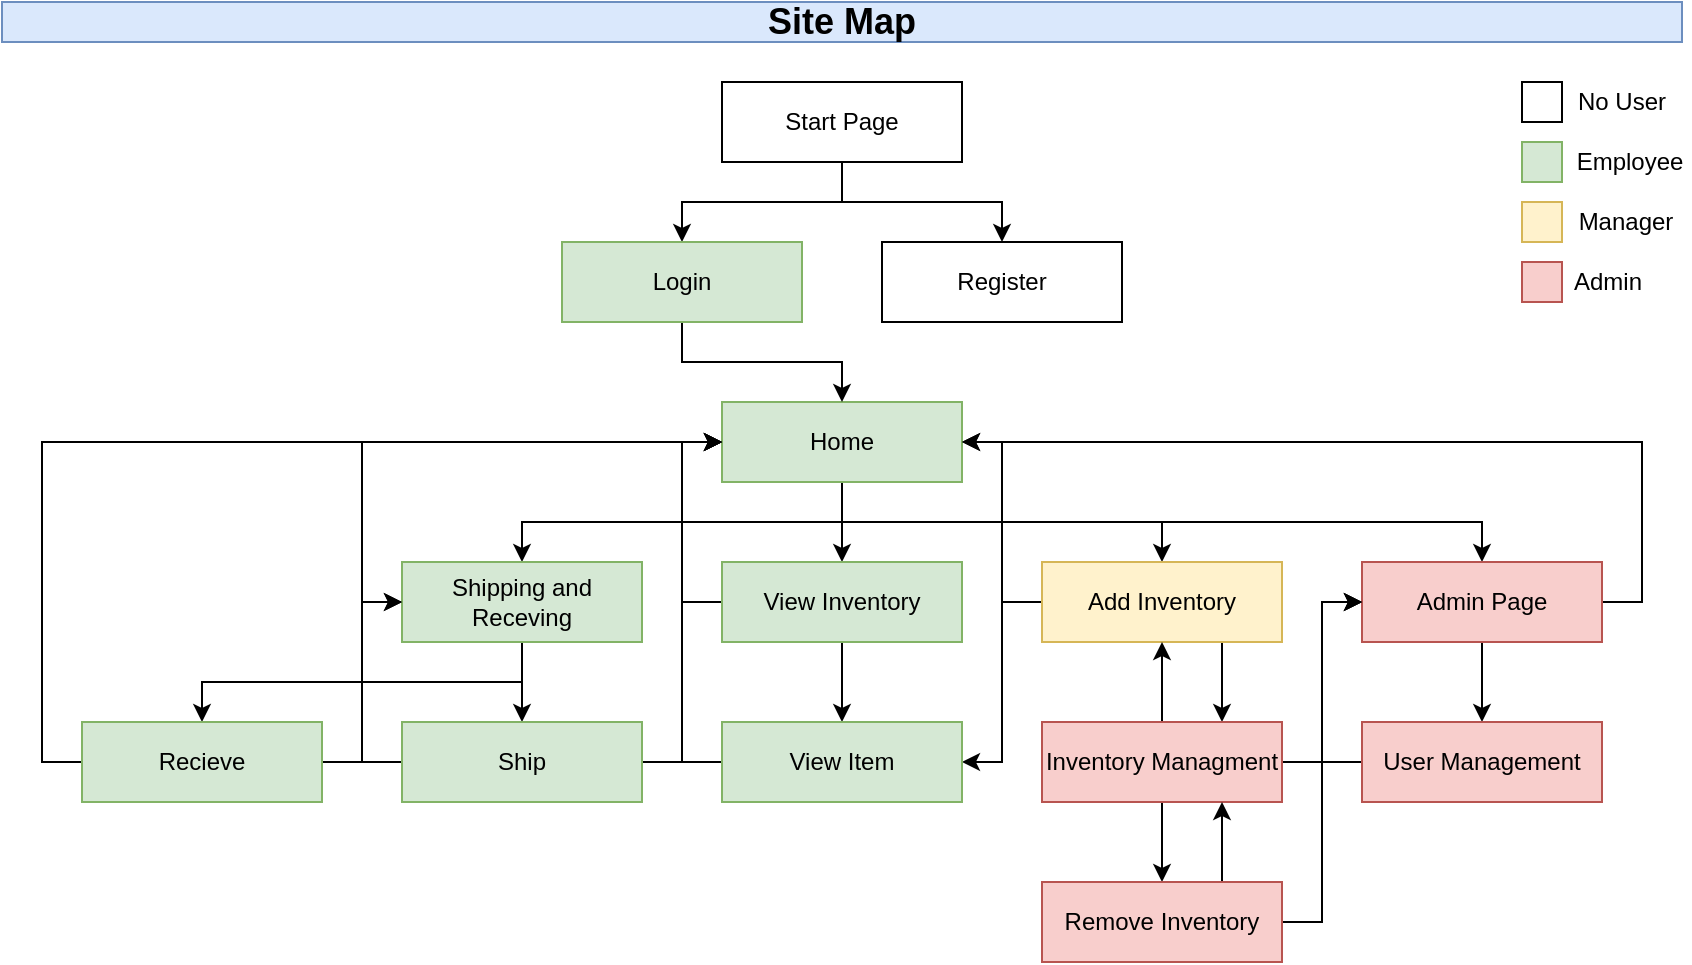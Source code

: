 <mxfile version="14.5.1" type="device"><diagram id="Dg-4T4WTRIKG3oqZpRUS" name="Page-1"><mxGraphModel dx="1489" dy="1210" grid="1" gridSize="10" guides="1" tooltips="1" connect="1" arrows="1" fold="1" page="0" pageScale="1" pageWidth="850" pageHeight="1100" math="0" shadow="0"><root><mxCell id="0"/><mxCell id="1" parent="0"/><mxCell id="I87xay16c32hR5RBXlj1-6" style="edgeStyle=orthogonalEdgeStyle;rounded=0;orthogonalLoop=1;jettySize=auto;html=1;exitX=0.5;exitY=1;exitDx=0;exitDy=0;entryX=0.5;entryY=0;entryDx=0;entryDy=0;" parent="1" source="I87xay16c32hR5RBXlj1-1" target="I87xay16c32hR5RBXlj1-3" edge="1"><mxGeometry relative="1" as="geometry"/></mxCell><mxCell id="I87xay16c32hR5RBXlj1-15" style="edgeStyle=orthogonalEdgeStyle;rounded=0;orthogonalLoop=1;jettySize=auto;html=1;exitX=0.5;exitY=1;exitDx=0;exitDy=0;" parent="1" source="I87xay16c32hR5RBXlj1-1" target="I87xay16c32hR5RBXlj1-14" edge="1"><mxGeometry relative="1" as="geometry"/></mxCell><mxCell id="I87xay16c32hR5RBXlj1-1" value="Start Page" style="rounded=0;whiteSpace=wrap;html=1;" parent="1" vertex="1"><mxGeometry x="40" y="40" width="120" height="40" as="geometry"/></mxCell><mxCell id="I87xay16c32hR5RBXlj1-11" style="edgeStyle=orthogonalEdgeStyle;rounded=0;orthogonalLoop=1;jettySize=auto;html=1;exitX=0.5;exitY=1;exitDx=0;exitDy=0;entryX=0.5;entryY=0;entryDx=0;entryDy=0;" parent="1" source="I87xay16c32hR5RBXlj1-2" target="I87xay16c32hR5RBXlj1-8" edge="1"><mxGeometry relative="1" as="geometry"/></mxCell><mxCell id="I87xay16c32hR5RBXlj1-12" style="edgeStyle=orthogonalEdgeStyle;rounded=0;orthogonalLoop=1;jettySize=auto;html=1;exitX=0.5;exitY=1;exitDx=0;exitDy=0;" parent="1" source="I87xay16c32hR5RBXlj1-2" target="I87xay16c32hR5RBXlj1-9" edge="1"><mxGeometry relative="1" as="geometry"/></mxCell><mxCell id="I87xay16c32hR5RBXlj1-13" style="edgeStyle=orthogonalEdgeStyle;rounded=0;orthogonalLoop=1;jettySize=auto;html=1;exitX=0.5;exitY=1;exitDx=0;exitDy=0;" parent="1" source="I87xay16c32hR5RBXlj1-2" target="I87xay16c32hR5RBXlj1-10" edge="1"><mxGeometry relative="1" as="geometry"/></mxCell><mxCell id="UCkNUudK7l_zZz3mKTf9-2" style="edgeStyle=orthogonalEdgeStyle;rounded=0;orthogonalLoop=1;jettySize=auto;html=1;exitX=0.5;exitY=1;exitDx=0;exitDy=0;" edge="1" parent="1" source="I87xay16c32hR5RBXlj1-2" target="UCkNUudK7l_zZz3mKTf9-1"><mxGeometry relative="1" as="geometry"/></mxCell><mxCell id="I87xay16c32hR5RBXlj1-2" value="Home" style="rounded=0;whiteSpace=wrap;html=1;fillColor=#d5e8d4;strokeColor=#82b366;" parent="1" vertex="1"><mxGeometry x="40" y="200" width="120" height="40" as="geometry"/></mxCell><mxCell id="I87xay16c32hR5RBXlj1-3" value="Register" style="rounded=0;whiteSpace=wrap;html=1;" parent="1" vertex="1"><mxGeometry x="120" y="120" width="120" height="40" as="geometry"/></mxCell><mxCell id="I87xay16c32hR5RBXlj1-17" style="edgeStyle=orthogonalEdgeStyle;rounded=0;orthogonalLoop=1;jettySize=auto;html=1;exitX=0;exitY=0.5;exitDx=0;exitDy=0;entryX=0;entryY=0.5;entryDx=0;entryDy=0;" parent="1" source="I87xay16c32hR5RBXlj1-8" target="I87xay16c32hR5RBXlj1-2" edge="1"><mxGeometry relative="1" as="geometry"/></mxCell><mxCell id="I87xay16c32hR5RBXlj1-19" style="edgeStyle=orthogonalEdgeStyle;rounded=0;orthogonalLoop=1;jettySize=auto;html=1;exitX=0.5;exitY=1;exitDx=0;exitDy=0;" parent="1" source="I87xay16c32hR5RBXlj1-8" target="I87xay16c32hR5RBXlj1-18" edge="1"><mxGeometry relative="1" as="geometry"/></mxCell><mxCell id="I87xay16c32hR5RBXlj1-8" value="View Inventory" style="rounded=0;whiteSpace=wrap;html=1;fillColor=#d5e8d4;strokeColor=#82b366;" parent="1" vertex="1"><mxGeometry x="40" y="280" width="120" height="40" as="geometry"/></mxCell><mxCell id="I87xay16c32hR5RBXlj1-20" style="edgeStyle=orthogonalEdgeStyle;rounded=0;orthogonalLoop=1;jettySize=auto;html=1;exitX=0;exitY=0.5;exitDx=0;exitDy=0;entryX=1;entryY=0.5;entryDx=0;entryDy=0;" parent="1" source="I87xay16c32hR5RBXlj1-9" target="I87xay16c32hR5RBXlj1-18" edge="1"><mxGeometry relative="1" as="geometry"/></mxCell><mxCell id="UCkNUudK7l_zZz3mKTf9-25" style="edgeStyle=orthogonalEdgeStyle;rounded=0;orthogonalLoop=1;jettySize=auto;html=1;exitX=0.75;exitY=1;exitDx=0;exitDy=0;entryX=0.75;entryY=0;entryDx=0;entryDy=0;" edge="1" parent="1" source="I87xay16c32hR5RBXlj1-9" target="UCkNUudK7l_zZz3mKTf9-13"><mxGeometry relative="1" as="geometry"/></mxCell><mxCell id="UCkNUudK7l_zZz3mKTf9-26" style="edgeStyle=orthogonalEdgeStyle;rounded=0;orthogonalLoop=1;jettySize=auto;html=1;exitX=0;exitY=0.5;exitDx=0;exitDy=0;entryX=1;entryY=0.5;entryDx=0;entryDy=0;" edge="1" parent="1" source="I87xay16c32hR5RBXlj1-9" target="I87xay16c32hR5RBXlj1-2"><mxGeometry relative="1" as="geometry"/></mxCell><mxCell id="I87xay16c32hR5RBXlj1-9" value="Add Inventory" style="rounded=0;whiteSpace=wrap;html=1;fillColor=#fff2cc;strokeColor=#d6b656;" parent="1" vertex="1"><mxGeometry x="200" y="280" width="120" height="40" as="geometry"/></mxCell><mxCell id="I87xay16c32hR5RBXlj1-27" style="edgeStyle=orthogonalEdgeStyle;rounded=0;orthogonalLoop=1;jettySize=auto;html=1;exitX=0.5;exitY=1;exitDx=0;exitDy=0;" parent="1" source="I87xay16c32hR5RBXlj1-10" target="I87xay16c32hR5RBXlj1-26" edge="1"><mxGeometry relative="1" as="geometry"/></mxCell><mxCell id="UCkNUudK7l_zZz3mKTf9-27" style="edgeStyle=orthogonalEdgeStyle;rounded=0;orthogonalLoop=1;jettySize=auto;html=1;exitX=1;exitY=0.5;exitDx=0;exitDy=0;entryX=1;entryY=0.5;entryDx=0;entryDy=0;" edge="1" parent="1" source="I87xay16c32hR5RBXlj1-10" target="I87xay16c32hR5RBXlj1-2"><mxGeometry relative="1" as="geometry"/></mxCell><mxCell id="I87xay16c32hR5RBXlj1-10" value="Admin Page" style="rounded=0;whiteSpace=wrap;html=1;fillColor=#f8cecc;strokeColor=#b85450;" parent="1" vertex="1"><mxGeometry x="360" y="280" width="120" height="40" as="geometry"/></mxCell><mxCell id="I87xay16c32hR5RBXlj1-16" style="edgeStyle=orthogonalEdgeStyle;rounded=0;orthogonalLoop=1;jettySize=auto;html=1;exitX=0.5;exitY=1;exitDx=0;exitDy=0;" parent="1" source="I87xay16c32hR5RBXlj1-14" target="I87xay16c32hR5RBXlj1-2" edge="1"><mxGeometry relative="1" as="geometry"/></mxCell><mxCell id="I87xay16c32hR5RBXlj1-14" value="Login" style="rounded=0;whiteSpace=wrap;html=1;fillColor=#d5e8d4;strokeColor=#82b366;" parent="1" vertex="1"><mxGeometry x="-40" y="120" width="120" height="40" as="geometry"/></mxCell><mxCell id="I87xay16c32hR5RBXlj1-21" style="edgeStyle=orthogonalEdgeStyle;rounded=0;orthogonalLoop=1;jettySize=auto;html=1;exitX=0;exitY=0.5;exitDx=0;exitDy=0;entryX=0;entryY=0.5;entryDx=0;entryDy=0;" parent="1" source="I87xay16c32hR5RBXlj1-18" target="I87xay16c32hR5RBXlj1-2" edge="1"><mxGeometry relative="1" as="geometry"/></mxCell><mxCell id="I87xay16c32hR5RBXlj1-18" value="View Item" style="rounded=0;whiteSpace=wrap;html=1;fillColor=#d5e8d4;strokeColor=#82b366;" parent="1" vertex="1"><mxGeometry x="40" y="360" width="120" height="40" as="geometry"/></mxCell><mxCell id="UCkNUudK7l_zZz3mKTf9-28" style="edgeStyle=orthogonalEdgeStyle;rounded=0;orthogonalLoop=1;jettySize=auto;html=1;exitX=0;exitY=0.5;exitDx=0;exitDy=0;entryX=0;entryY=0.5;entryDx=0;entryDy=0;" edge="1" parent="1" source="I87xay16c32hR5RBXlj1-26" target="I87xay16c32hR5RBXlj1-10"><mxGeometry relative="1" as="geometry"/></mxCell><mxCell id="I87xay16c32hR5RBXlj1-26" value="User Management" style="rounded=0;whiteSpace=wrap;html=1;fillColor=#f8cecc;strokeColor=#b85450;" parent="1" vertex="1"><mxGeometry x="360" y="360" width="120" height="40" as="geometry"/></mxCell><mxCell id="I87xay16c32hR5RBXlj1-38" value="Site Map" style="text;html=1;strokeColor=#6c8ebf;fillColor=#dae8fc;align=center;verticalAlign=middle;whiteSpace=wrap;rounded=0;fontSize=18;fontStyle=1" parent="1" vertex="1"><mxGeometry x="-320" width="840" height="20" as="geometry"/></mxCell><mxCell id="I87xay16c32hR5RBXlj1-39" value="" style="rounded=0;whiteSpace=wrap;html=1;fontSize=18;" parent="1" vertex="1"><mxGeometry x="440" y="40" width="20" height="20" as="geometry"/></mxCell><mxCell id="I87xay16c32hR5RBXlj1-40" value="No User" style="text;html=1;strokeColor=none;fillColor=none;align=center;verticalAlign=middle;whiteSpace=wrap;rounded=0;fontSize=12;" parent="1" vertex="1"><mxGeometry x="465" y="40" width="50" height="20" as="geometry"/></mxCell><mxCell id="I87xay16c32hR5RBXlj1-41" value="" style="rounded=0;whiteSpace=wrap;html=1;fontSize=18;fillColor=#d5e8d4;strokeColor=#82b366;" parent="1" vertex="1"><mxGeometry x="440" y="70" width="20" height="20" as="geometry"/></mxCell><mxCell id="I87xay16c32hR5RBXlj1-42" value="Employee" style="text;html=1;strokeColor=none;fillColor=none;align=center;verticalAlign=middle;whiteSpace=wrap;rounded=0;fontSize=12;" parent="1" vertex="1"><mxGeometry x="464" y="70" width="60" height="20" as="geometry"/></mxCell><mxCell id="I87xay16c32hR5RBXlj1-43" value="" style="rounded=0;whiteSpace=wrap;html=1;fontSize=18;fillColor=#fff2cc;strokeColor=#d6b656;" parent="1" vertex="1"><mxGeometry x="440" y="100" width="20" height="20" as="geometry"/></mxCell><mxCell id="I87xay16c32hR5RBXlj1-44" value="Manager" style="text;html=1;strokeColor=none;fillColor=none;align=center;verticalAlign=middle;whiteSpace=wrap;rounded=0;fontSize=12;" parent="1" vertex="1"><mxGeometry x="467" y="100" width="50" height="20" as="geometry"/></mxCell><mxCell id="I87xay16c32hR5RBXlj1-45" value="" style="rounded=0;whiteSpace=wrap;html=1;fontSize=18;fillColor=#f8cecc;strokeColor=#b85450;" parent="1" vertex="1"><mxGeometry x="440" y="130" width="20" height="20" as="geometry"/></mxCell><mxCell id="I87xay16c32hR5RBXlj1-46" value="Admin" style="text;html=1;strokeColor=none;fillColor=none;align=center;verticalAlign=middle;whiteSpace=wrap;rounded=0;fontSize=12;" parent="1" vertex="1"><mxGeometry x="458" y="130" width="50" height="20" as="geometry"/></mxCell><mxCell id="UCkNUudK7l_zZz3mKTf9-3" style="edgeStyle=orthogonalEdgeStyle;rounded=0;orthogonalLoop=1;jettySize=auto;html=1;exitX=0;exitY=0.5;exitDx=0;exitDy=0;entryX=0;entryY=0.5;entryDx=0;entryDy=0;" edge="1" parent="1" source="UCkNUudK7l_zZz3mKTf9-1" target="I87xay16c32hR5RBXlj1-2"><mxGeometry relative="1" as="geometry"/></mxCell><mxCell id="UCkNUudK7l_zZz3mKTf9-7" style="edgeStyle=orthogonalEdgeStyle;rounded=0;orthogonalLoop=1;jettySize=auto;html=1;exitX=0.5;exitY=1;exitDx=0;exitDy=0;" edge="1" parent="1" source="UCkNUudK7l_zZz3mKTf9-1" target="UCkNUudK7l_zZz3mKTf9-6"><mxGeometry relative="1" as="geometry"/></mxCell><mxCell id="UCkNUudK7l_zZz3mKTf9-8" style="edgeStyle=orthogonalEdgeStyle;rounded=0;orthogonalLoop=1;jettySize=auto;html=1;exitX=0.5;exitY=1;exitDx=0;exitDy=0;entryX=0.5;entryY=0;entryDx=0;entryDy=0;" edge="1" parent="1" source="UCkNUudK7l_zZz3mKTf9-1" target="UCkNUudK7l_zZz3mKTf9-5"><mxGeometry relative="1" as="geometry"/></mxCell><mxCell id="UCkNUudK7l_zZz3mKTf9-1" value="Shipping and Receving" style="rounded=0;whiteSpace=wrap;html=1;fillColor=#d5e8d4;strokeColor=#82b366;" vertex="1" parent="1"><mxGeometry x="-120" y="280" width="120" height="40" as="geometry"/></mxCell><mxCell id="UCkNUudK7l_zZz3mKTf9-9" style="edgeStyle=orthogonalEdgeStyle;rounded=0;orthogonalLoop=1;jettySize=auto;html=1;exitX=0;exitY=0.5;exitDx=0;exitDy=0;entryX=0;entryY=0.5;entryDx=0;entryDy=0;" edge="1" parent="1" source="UCkNUudK7l_zZz3mKTf9-5" target="UCkNUudK7l_zZz3mKTf9-1"><mxGeometry relative="1" as="geometry"/></mxCell><mxCell id="UCkNUudK7l_zZz3mKTf9-11" style="edgeStyle=orthogonalEdgeStyle;rounded=0;orthogonalLoop=1;jettySize=auto;html=1;exitX=1;exitY=0.5;exitDx=0;exitDy=0;entryX=0;entryY=0.5;entryDx=0;entryDy=0;" edge="1" parent="1" source="UCkNUudK7l_zZz3mKTf9-5" target="I87xay16c32hR5RBXlj1-2"><mxGeometry relative="1" as="geometry"><Array as="points"><mxPoint x="20" y="380"/><mxPoint x="20" y="220"/></Array></mxGeometry></mxCell><mxCell id="UCkNUudK7l_zZz3mKTf9-5" value="Ship" style="rounded=0;whiteSpace=wrap;html=1;fillColor=#d5e8d4;strokeColor=#82b366;" vertex="1" parent="1"><mxGeometry x="-120" y="360" width="120" height="40" as="geometry"/></mxCell><mxCell id="UCkNUudK7l_zZz3mKTf9-10" style="edgeStyle=orthogonalEdgeStyle;rounded=0;orthogonalLoop=1;jettySize=auto;html=1;exitX=1;exitY=0.25;exitDx=0;exitDy=0;entryX=0;entryY=0.5;entryDx=0;entryDy=0;" edge="1" parent="1" source="UCkNUudK7l_zZz3mKTf9-6" target="UCkNUudK7l_zZz3mKTf9-1"><mxGeometry relative="1" as="geometry"><Array as="points"><mxPoint x="-160" y="380"/><mxPoint x="-140" y="380"/><mxPoint x="-140" y="300"/></Array></mxGeometry></mxCell><mxCell id="UCkNUudK7l_zZz3mKTf9-12" style="edgeStyle=orthogonalEdgeStyle;rounded=0;orthogonalLoop=1;jettySize=auto;html=1;exitX=0;exitY=0.5;exitDx=0;exitDy=0;entryX=0;entryY=0.5;entryDx=0;entryDy=0;" edge="1" parent="1" source="UCkNUudK7l_zZz3mKTf9-6" target="I87xay16c32hR5RBXlj1-2"><mxGeometry relative="1" as="geometry"/></mxCell><mxCell id="UCkNUudK7l_zZz3mKTf9-6" value="Recieve" style="rounded=0;whiteSpace=wrap;html=1;fillColor=#d5e8d4;strokeColor=#82b366;" vertex="1" parent="1"><mxGeometry x="-280" y="360" width="120" height="40" as="geometry"/></mxCell><mxCell id="UCkNUudK7l_zZz3mKTf9-14" style="edgeStyle=orthogonalEdgeStyle;rounded=0;orthogonalLoop=1;jettySize=auto;html=1;exitX=0.5;exitY=0;exitDx=0;exitDy=0;entryX=0.5;entryY=1;entryDx=0;entryDy=0;" edge="1" parent="1" source="UCkNUudK7l_zZz3mKTf9-13" target="I87xay16c32hR5RBXlj1-9"><mxGeometry relative="1" as="geometry"/></mxCell><mxCell id="UCkNUudK7l_zZz3mKTf9-16" style="edgeStyle=orthogonalEdgeStyle;rounded=0;orthogonalLoop=1;jettySize=auto;html=1;exitX=0.5;exitY=1;exitDx=0;exitDy=0;entryX=0.5;entryY=0;entryDx=0;entryDy=0;" edge="1" parent="1" source="UCkNUudK7l_zZz3mKTf9-13" target="UCkNUudK7l_zZz3mKTf9-15"><mxGeometry relative="1" as="geometry"/></mxCell><mxCell id="UCkNUudK7l_zZz3mKTf9-22" style="edgeStyle=orthogonalEdgeStyle;rounded=0;orthogonalLoop=1;jettySize=auto;html=1;exitX=1;exitY=0.5;exitDx=0;exitDy=0;entryX=0;entryY=0.5;entryDx=0;entryDy=0;" edge="1" parent="1" source="UCkNUudK7l_zZz3mKTf9-13" target="I87xay16c32hR5RBXlj1-10"><mxGeometry relative="1" as="geometry"/></mxCell><mxCell id="UCkNUudK7l_zZz3mKTf9-13" value="Inventory Managment" style="rounded=0;whiteSpace=wrap;html=1;fillColor=#f8cecc;strokeColor=#b85450;" vertex="1" parent="1"><mxGeometry x="200" y="360" width="120" height="40" as="geometry"/></mxCell><mxCell id="UCkNUudK7l_zZz3mKTf9-23" style="edgeStyle=orthogonalEdgeStyle;rounded=0;orthogonalLoop=1;jettySize=auto;html=1;exitX=1;exitY=0.5;exitDx=0;exitDy=0;entryX=0;entryY=0.5;entryDx=0;entryDy=0;" edge="1" parent="1" source="UCkNUudK7l_zZz3mKTf9-15" target="I87xay16c32hR5RBXlj1-10"><mxGeometry relative="1" as="geometry"/></mxCell><mxCell id="UCkNUudK7l_zZz3mKTf9-24" style="edgeStyle=orthogonalEdgeStyle;rounded=0;orthogonalLoop=1;jettySize=auto;html=1;exitX=0.75;exitY=0;exitDx=0;exitDy=0;entryX=0.75;entryY=1;entryDx=0;entryDy=0;" edge="1" parent="1" source="UCkNUudK7l_zZz3mKTf9-15" target="UCkNUudK7l_zZz3mKTf9-13"><mxGeometry relative="1" as="geometry"/></mxCell><mxCell id="UCkNUudK7l_zZz3mKTf9-15" value="Remove Inventory" style="rounded=0;whiteSpace=wrap;html=1;fillColor=#f8cecc;strokeColor=#b85450;" vertex="1" parent="1"><mxGeometry x="200" y="440" width="120" height="40" as="geometry"/></mxCell></root></mxGraphModel></diagram></mxfile>
